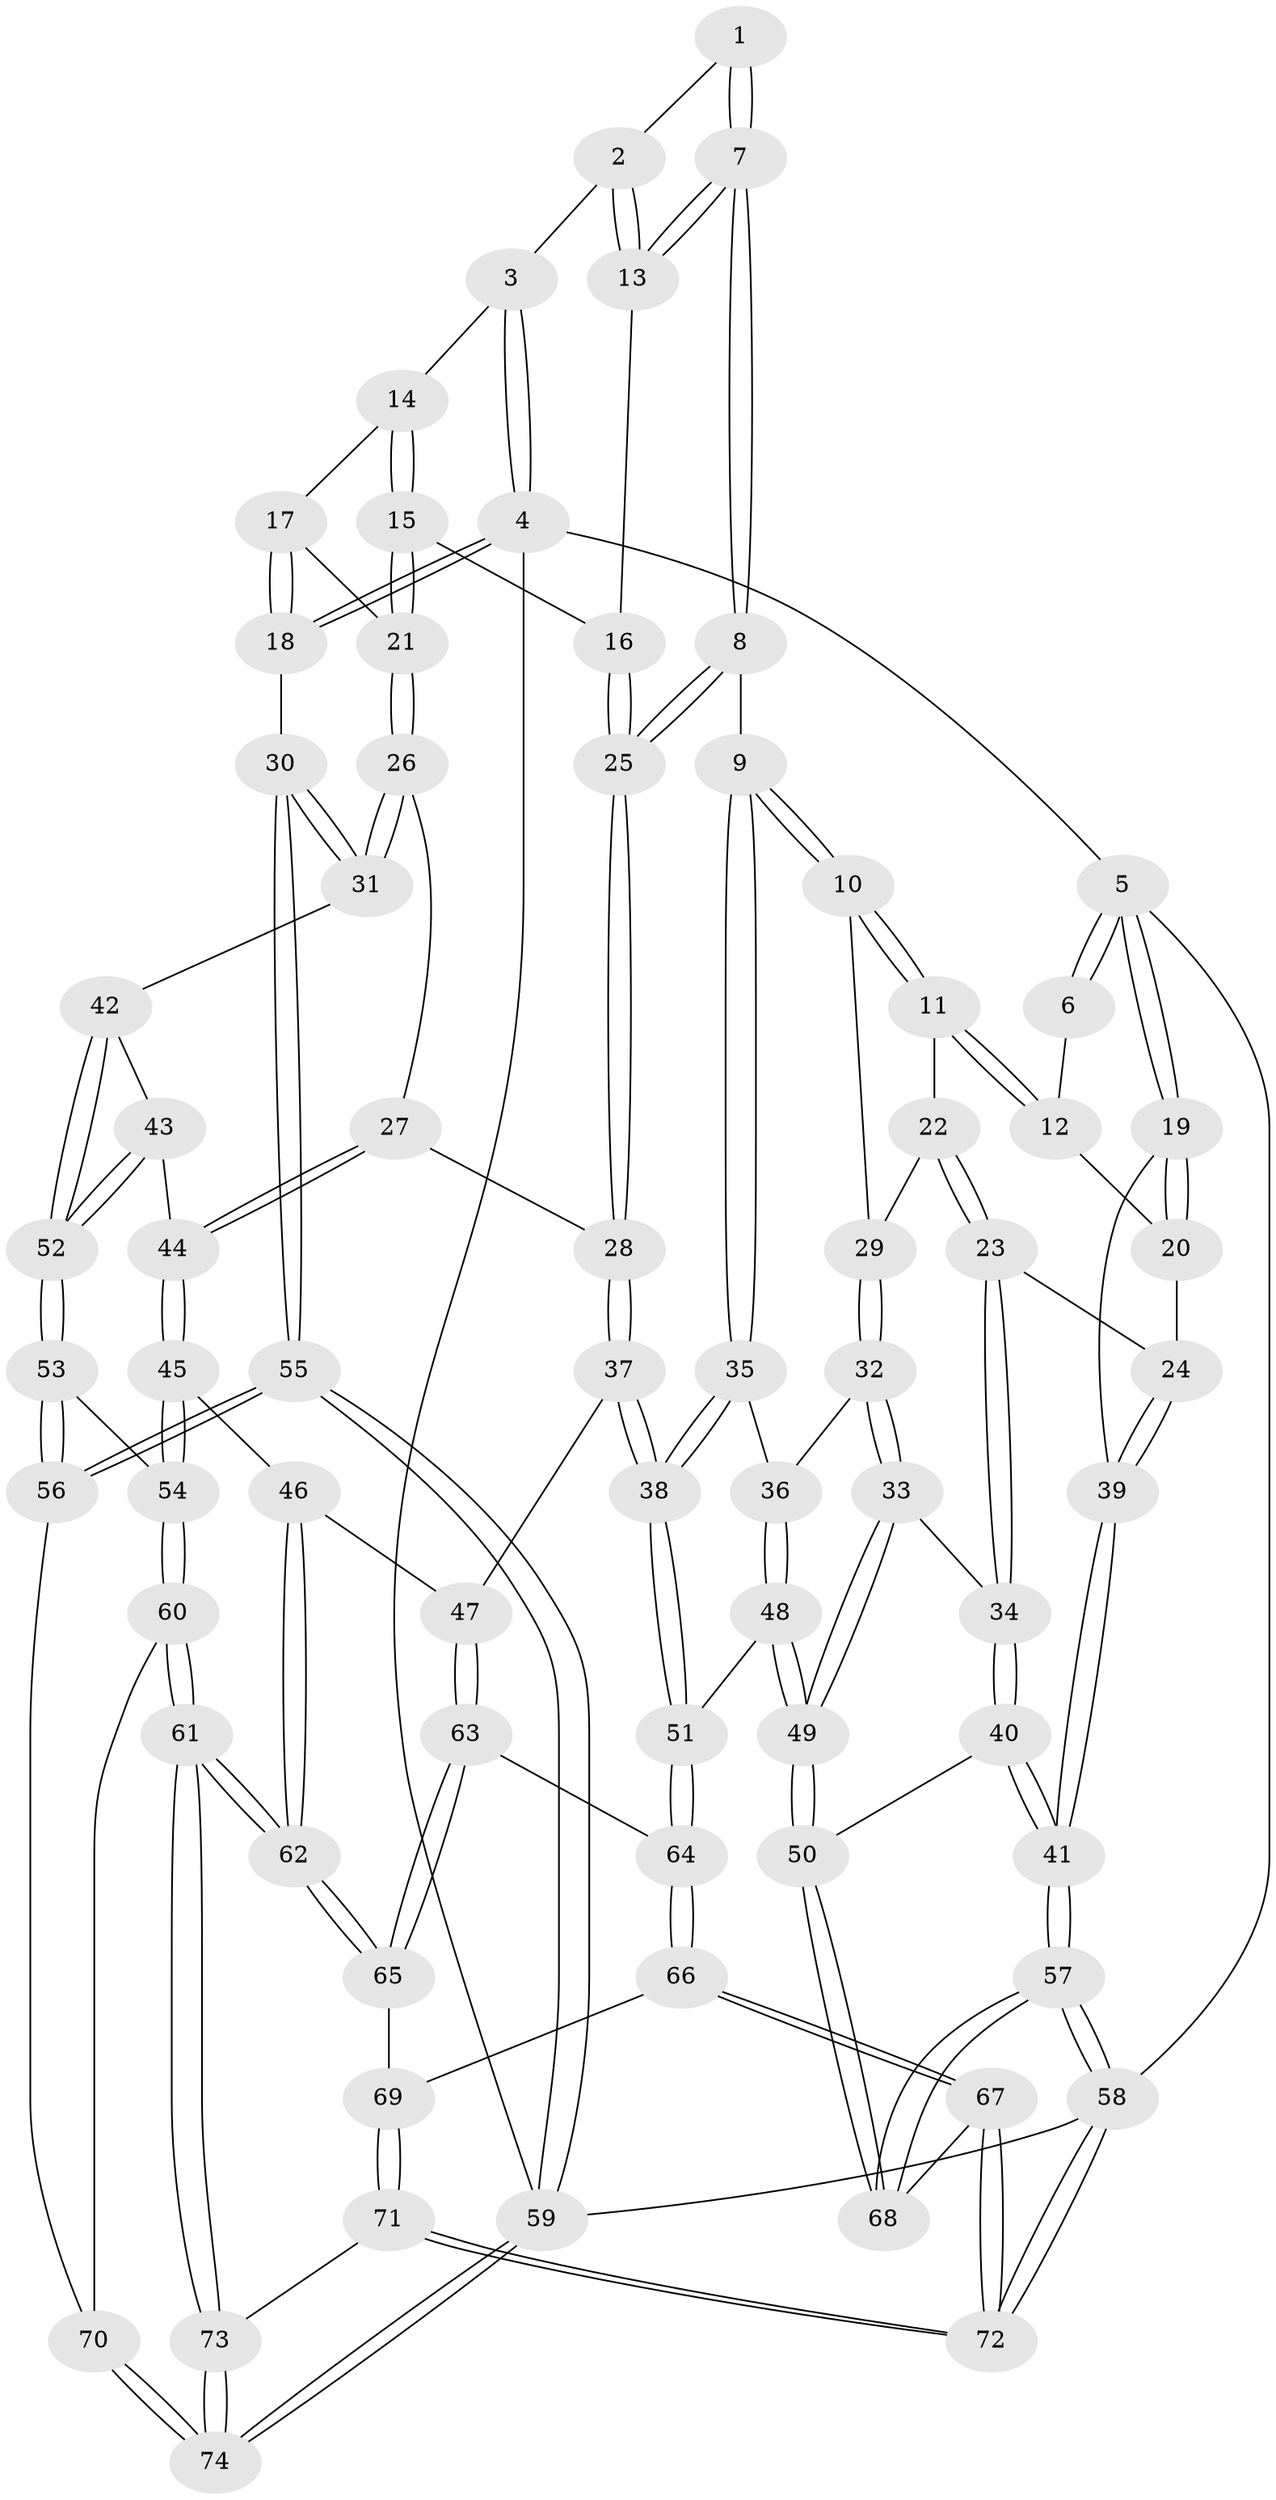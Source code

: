 // Generated by graph-tools (version 1.1) at 2025/38/03/09/25 02:38:41]
// undirected, 74 vertices, 182 edges
graph export_dot {
graph [start="1"]
  node [color=gray90,style=filled];
  1 [pos="+0.42749819402703393+0.01407954601011801"];
  2 [pos="+0.5439779308877977+0.016436713229607772"];
  3 [pos="+0.551133827871421+0.01614565260253831"];
  4 [pos="+1+0"];
  5 [pos="+0+0"];
  6 [pos="+0.2547376445414046+0"];
  7 [pos="+0.39143130582994884+0.39242089593912793"];
  8 [pos="+0.38838261297233395+0.4037358005276794"];
  9 [pos="+0.37643067386961937+0.40808002909995544"];
  10 [pos="+0.36055428659888406+0.40614365487095316"];
  11 [pos="+0.25270982248533497+0.30221729786448465"];
  12 [pos="+0.19218505777587636+0.16558179413808008"];
  13 [pos="+0.4807469936975974+0.310875984171446"];
  14 [pos="+0.5682680949083785+0.04771551742282532"];
  15 [pos="+0.6349085465834478+0.3348265066779011"];
  16 [pos="+0.6119682627780636+0.355614104998237"];
  17 [pos="+0.8729148528715854+0.25027033764871626"];
  18 [pos="+1+0.10852843695865617"];
  19 [pos="+0+0.24736270341539796"];
  20 [pos="+0.10290236849960713+0.2573350825516981"];
  21 [pos="+0.7601991122842845+0.3862028590963649"];
  22 [pos="+0.1790467048497439+0.4228172800253312"];
  23 [pos="+0.08522810806771146+0.4418149565513599"];
  24 [pos="+0.08121936821173416+0.43884649685539817"];
  25 [pos="+0.5258179541788172+0.45023752390065946"];
  26 [pos="+0.7698155518816996+0.41150442004545684"];
  27 [pos="+0.7349385324711809+0.5056931827378565"];
  28 [pos="+0.5342055575030371+0.4842504374494268"];
  29 [pos="+0.276232754237128+0.45084306609922387"];
  30 [pos="+1+0.5011981527330855"];
  31 [pos="+1+0.5347297460889838"];
  32 [pos="+0.24820600368712284+0.5353371623283497"];
  33 [pos="+0.20633983677874737+0.5456824382913851"];
  34 [pos="+0.08602096663570419+0.4436898136744349"];
  35 [pos="+0.3635285327259196+0.5578923463309741"];
  36 [pos="+0.26496923924175825+0.5501167254643294"];
  37 [pos="+0.5388716296454593+0.6408704253683494"];
  38 [pos="+0.42209558684913884+0.6745866870823528"];
  39 [pos="+0+0.47702168159279523"];
  40 [pos="+0.09146673406857757+0.7310994178043181"];
  41 [pos="+0+0.8059446911369977"];
  42 [pos="+0.9703890336217271+0.5723455049236655"];
  43 [pos="+0.7740404273996592+0.602808704519161"];
  44 [pos="+0.7285374550038284+0.5891746626431151"];
  45 [pos="+0.63762943245658+0.6606732512839925"];
  46 [pos="+0.6081493264684894+0.6586404103074531"];
  47 [pos="+0.5591563650889099+0.6513950304556133"];
  48 [pos="+0.285268397794875+0.7087339273182142"];
  49 [pos="+0.13397429592453852+0.7210158257157658"];
  50 [pos="+0.10595180860921706+0.7325151555281523"];
  51 [pos="+0.36950775438988076+0.725019743976877"];
  52 [pos="+0.860529998153346+0.7775636137268962"];
  53 [pos="+0.8570129587460126+0.794529774653661"];
  54 [pos="+0.7606476449551571+0.8199342734400275"];
  55 [pos="+1+0.9386729734581742"];
  56 [pos="+0.9610895620046302+0.8641700143947002"];
  57 [pos="+0+0.913895888203929"];
  58 [pos="+0+1"];
  59 [pos="+1+1"];
  60 [pos="+0.7472966138521296+0.8418439525472284"];
  61 [pos="+0.6483707996861586+0.9520872296035572"];
  62 [pos="+0.6228756935448979+0.9358035903198827"];
  63 [pos="+0.5511593481322147+0.8653910013741548"];
  64 [pos="+0.3795021914818827+0.8099059979695742"];
  65 [pos="+0.5860890145404488+0.9163486878978003"];
  66 [pos="+0.35865623327592716+0.8781821893885864"];
  67 [pos="+0.24096906638340576+0.9585458715766109"];
  68 [pos="+0.2327675720948295+0.9502544807859631"];
  69 [pos="+0.4368450612255463+0.9582781612431273"];
  70 [pos="+0.8537520155353251+0.9891211936405029"];
  71 [pos="+0.42756163642928713+1"];
  72 [pos="+0.21808395586624907+1"];
  73 [pos="+0.6860668079449169+1"];
  74 [pos="+0.7565458734228833+1"];
  1 -- 2;
  1 -- 7;
  1 -- 7;
  2 -- 3;
  2 -- 13;
  2 -- 13;
  3 -- 4;
  3 -- 4;
  3 -- 14;
  4 -- 5;
  4 -- 18;
  4 -- 18;
  4 -- 59;
  5 -- 6;
  5 -- 6;
  5 -- 19;
  5 -- 19;
  5 -- 58;
  6 -- 12;
  7 -- 8;
  7 -- 8;
  7 -- 13;
  7 -- 13;
  8 -- 9;
  8 -- 25;
  8 -- 25;
  9 -- 10;
  9 -- 10;
  9 -- 35;
  9 -- 35;
  10 -- 11;
  10 -- 11;
  10 -- 29;
  11 -- 12;
  11 -- 12;
  11 -- 22;
  12 -- 20;
  13 -- 16;
  14 -- 15;
  14 -- 15;
  14 -- 17;
  15 -- 16;
  15 -- 21;
  15 -- 21;
  16 -- 25;
  16 -- 25;
  17 -- 18;
  17 -- 18;
  17 -- 21;
  18 -- 30;
  19 -- 20;
  19 -- 20;
  19 -- 39;
  20 -- 24;
  21 -- 26;
  21 -- 26;
  22 -- 23;
  22 -- 23;
  22 -- 29;
  23 -- 24;
  23 -- 34;
  23 -- 34;
  24 -- 39;
  24 -- 39;
  25 -- 28;
  25 -- 28;
  26 -- 27;
  26 -- 31;
  26 -- 31;
  27 -- 28;
  27 -- 44;
  27 -- 44;
  28 -- 37;
  28 -- 37;
  29 -- 32;
  29 -- 32;
  30 -- 31;
  30 -- 31;
  30 -- 55;
  30 -- 55;
  31 -- 42;
  32 -- 33;
  32 -- 33;
  32 -- 36;
  33 -- 34;
  33 -- 49;
  33 -- 49;
  34 -- 40;
  34 -- 40;
  35 -- 36;
  35 -- 38;
  35 -- 38;
  36 -- 48;
  36 -- 48;
  37 -- 38;
  37 -- 38;
  37 -- 47;
  38 -- 51;
  38 -- 51;
  39 -- 41;
  39 -- 41;
  40 -- 41;
  40 -- 41;
  40 -- 50;
  41 -- 57;
  41 -- 57;
  42 -- 43;
  42 -- 52;
  42 -- 52;
  43 -- 44;
  43 -- 52;
  43 -- 52;
  44 -- 45;
  44 -- 45;
  45 -- 46;
  45 -- 54;
  45 -- 54;
  46 -- 47;
  46 -- 62;
  46 -- 62;
  47 -- 63;
  47 -- 63;
  48 -- 49;
  48 -- 49;
  48 -- 51;
  49 -- 50;
  49 -- 50;
  50 -- 68;
  50 -- 68;
  51 -- 64;
  51 -- 64;
  52 -- 53;
  52 -- 53;
  53 -- 54;
  53 -- 56;
  53 -- 56;
  54 -- 60;
  54 -- 60;
  55 -- 56;
  55 -- 56;
  55 -- 59;
  55 -- 59;
  56 -- 70;
  57 -- 58;
  57 -- 58;
  57 -- 68;
  57 -- 68;
  58 -- 72;
  58 -- 72;
  58 -- 59;
  59 -- 74;
  59 -- 74;
  60 -- 61;
  60 -- 61;
  60 -- 70;
  61 -- 62;
  61 -- 62;
  61 -- 73;
  61 -- 73;
  62 -- 65;
  62 -- 65;
  63 -- 64;
  63 -- 65;
  63 -- 65;
  64 -- 66;
  64 -- 66;
  65 -- 69;
  66 -- 67;
  66 -- 67;
  66 -- 69;
  67 -- 68;
  67 -- 72;
  67 -- 72;
  69 -- 71;
  69 -- 71;
  70 -- 74;
  70 -- 74;
  71 -- 72;
  71 -- 72;
  71 -- 73;
  73 -- 74;
  73 -- 74;
}
